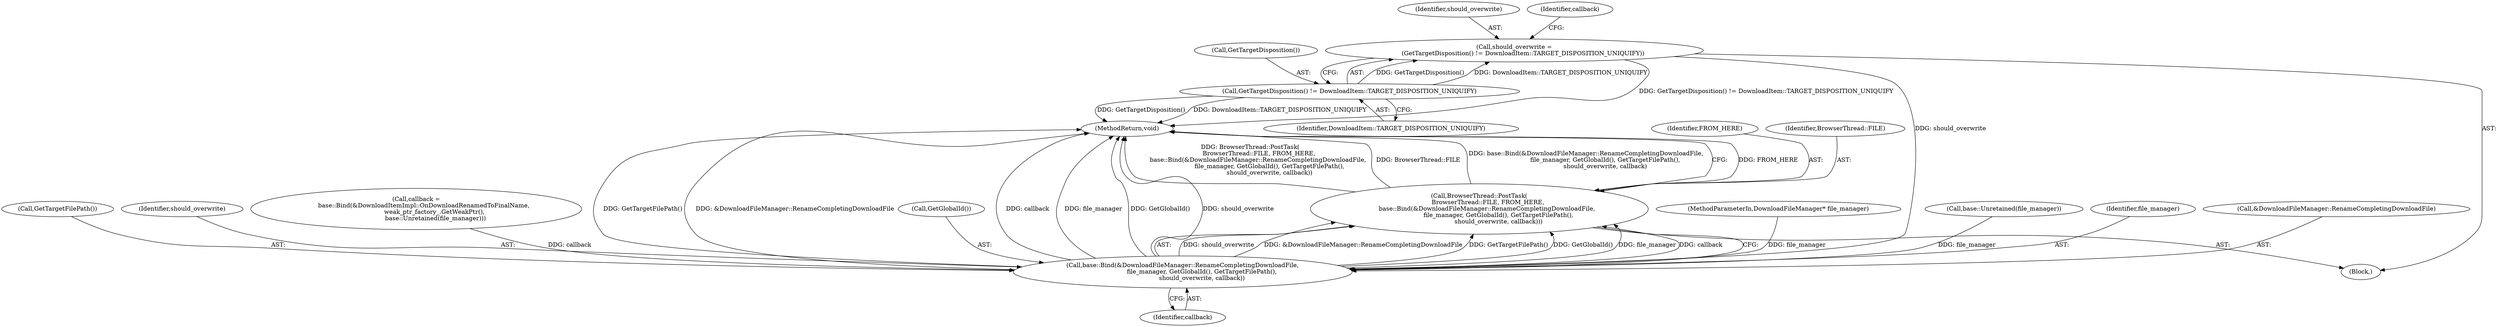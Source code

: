 digraph "1_Chrome_16dcd30c215801941d9890859fd79a234128fc3e_7@API" {
"1000130" [label="(Call,should_overwrite =\n         (GetTargetDisposition() != DownloadItem::TARGET_DISPOSITION_UNIQUIFY))"];
"1000132" [label="(Call,GetTargetDisposition() != DownloadItem::TARGET_DISPOSITION_UNIQUIFY)"];
"1000147" [label="(Call,base::Bind(&DownloadFileManager::RenameCompletingDownloadFile,\n                    file_manager, GetGlobalId(), GetTargetFilePath(),\n                    should_overwrite, callback))"];
"1000144" [label="(Call,BrowserThread::PostTask(\n         BrowserThread::FILE, FROM_HERE,\n        base::Bind(&DownloadFileManager::RenameCompletingDownloadFile,\n                    file_manager, GetGlobalId(), GetTargetFilePath(),\n                    should_overwrite, callback)))"];
"1000131" [label="(Identifier,should_overwrite)"];
"1000102" [label="(Block,)"];
"1000142" [label="(Call,base::Unretained(file_manager))"];
"1000134" [label="(Identifier,DownloadItem::TARGET_DISPOSITION_UNIQUIFY)"];
"1000151" [label="(Call,GetGlobalId())"];
"1000130" [label="(Call,should_overwrite =\n         (GetTargetDisposition() != DownloadItem::TARGET_DISPOSITION_UNIQUIFY))"];
"1000133" [label="(Call,GetTargetDisposition())"];
"1000150" [label="(Identifier,file_manager)"];
"1000101" [label="(MethodParameterIn,DownloadFileManager* file_manager)"];
"1000147" [label="(Call,base::Bind(&DownloadFileManager::RenameCompletingDownloadFile,\n                    file_manager, GetGlobalId(), GetTargetFilePath(),\n                    should_overwrite, callback))"];
"1000154" [label="(Identifier,callback)"];
"1000145" [label="(Identifier,BrowserThread::FILE)"];
"1000148" [label="(Call,&DownloadFileManager::RenameCompletingDownloadFile)"];
"1000152" [label="(Call,GetTargetFilePath())"];
"1000153" [label="(Identifier,should_overwrite)"];
"1000144" [label="(Call,BrowserThread::PostTask(\n         BrowserThread::FILE, FROM_HERE,\n        base::Bind(&DownloadFileManager::RenameCompletingDownloadFile,\n                    file_manager, GetGlobalId(), GetTargetFilePath(),\n                    should_overwrite, callback)))"];
"1000132" [label="(Call,GetTargetDisposition() != DownloadItem::TARGET_DISPOSITION_UNIQUIFY)"];
"1000146" [label="(Identifier,FROM_HERE)"];
"1000137" [label="(Identifier,callback)"];
"1000136" [label="(Call,callback =\n        base::Bind(&DownloadItemImpl::OnDownloadRenamedToFinalName,\n                   weak_ptr_factory_.GetWeakPtr(),\n                    base::Unretained(file_manager)))"];
"1000155" [label="(MethodReturn,void)"];
"1000130" -> "1000102"  [label="AST: "];
"1000130" -> "1000132"  [label="CFG: "];
"1000131" -> "1000130"  [label="AST: "];
"1000132" -> "1000130"  [label="AST: "];
"1000137" -> "1000130"  [label="CFG: "];
"1000130" -> "1000155"  [label="DDG: GetTargetDisposition() != DownloadItem::TARGET_DISPOSITION_UNIQUIFY"];
"1000132" -> "1000130"  [label="DDG: GetTargetDisposition()"];
"1000132" -> "1000130"  [label="DDG: DownloadItem::TARGET_DISPOSITION_UNIQUIFY"];
"1000130" -> "1000147"  [label="DDG: should_overwrite"];
"1000132" -> "1000134"  [label="CFG: "];
"1000133" -> "1000132"  [label="AST: "];
"1000134" -> "1000132"  [label="AST: "];
"1000132" -> "1000155"  [label="DDG: GetTargetDisposition()"];
"1000132" -> "1000155"  [label="DDG: DownloadItem::TARGET_DISPOSITION_UNIQUIFY"];
"1000147" -> "1000144"  [label="AST: "];
"1000147" -> "1000154"  [label="CFG: "];
"1000148" -> "1000147"  [label="AST: "];
"1000150" -> "1000147"  [label="AST: "];
"1000151" -> "1000147"  [label="AST: "];
"1000152" -> "1000147"  [label="AST: "];
"1000153" -> "1000147"  [label="AST: "];
"1000154" -> "1000147"  [label="AST: "];
"1000144" -> "1000147"  [label="CFG: "];
"1000147" -> "1000155"  [label="DDG: GetTargetFilePath()"];
"1000147" -> "1000155"  [label="DDG: &DownloadFileManager::RenameCompletingDownloadFile"];
"1000147" -> "1000155"  [label="DDG: callback"];
"1000147" -> "1000155"  [label="DDG: file_manager"];
"1000147" -> "1000155"  [label="DDG: GetGlobalId()"];
"1000147" -> "1000155"  [label="DDG: should_overwrite"];
"1000147" -> "1000144"  [label="DDG: should_overwrite"];
"1000147" -> "1000144"  [label="DDG: &DownloadFileManager::RenameCompletingDownloadFile"];
"1000147" -> "1000144"  [label="DDG: GetTargetFilePath()"];
"1000147" -> "1000144"  [label="DDG: GetGlobalId()"];
"1000147" -> "1000144"  [label="DDG: file_manager"];
"1000147" -> "1000144"  [label="DDG: callback"];
"1000142" -> "1000147"  [label="DDG: file_manager"];
"1000101" -> "1000147"  [label="DDG: file_manager"];
"1000136" -> "1000147"  [label="DDG: callback"];
"1000144" -> "1000102"  [label="AST: "];
"1000145" -> "1000144"  [label="AST: "];
"1000146" -> "1000144"  [label="AST: "];
"1000155" -> "1000144"  [label="CFG: "];
"1000144" -> "1000155"  [label="DDG: FROM_HERE"];
"1000144" -> "1000155"  [label="DDG: BrowserThread::PostTask(\n         BrowserThread::FILE, FROM_HERE,\n        base::Bind(&DownloadFileManager::RenameCompletingDownloadFile,\n                    file_manager, GetGlobalId(), GetTargetFilePath(),\n                    should_overwrite, callback))"];
"1000144" -> "1000155"  [label="DDG: BrowserThread::FILE"];
"1000144" -> "1000155"  [label="DDG: base::Bind(&DownloadFileManager::RenameCompletingDownloadFile,\n                    file_manager, GetGlobalId(), GetTargetFilePath(),\n                    should_overwrite, callback)"];
}
